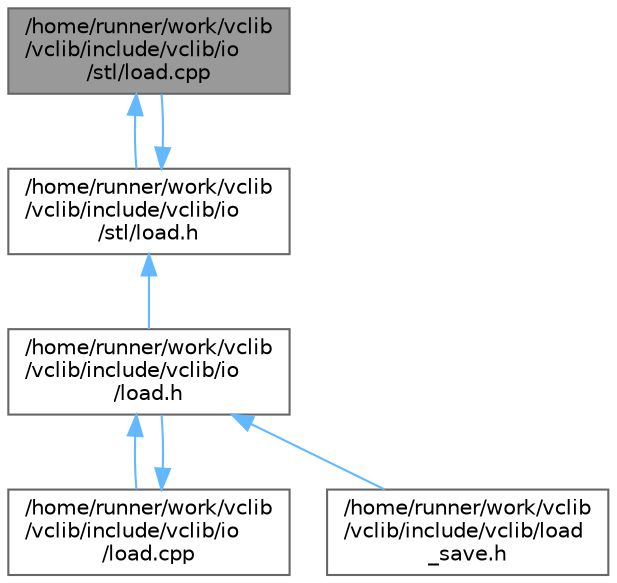 digraph "/home/runner/work/vclib/vclib/include/vclib/io/stl/load.cpp"
{
 // LATEX_PDF_SIZE
  bgcolor="transparent";
  edge [fontname=Helvetica,fontsize=10,labelfontname=Helvetica,labelfontsize=10];
  node [fontname=Helvetica,fontsize=10,shape=box,height=0.2,width=0.4];
  Node1 [label="/home/runner/work/vclib\l/vclib/include/vclib/io\l/stl/load.cpp",height=0.2,width=0.4,color="gray40", fillcolor="grey60", style="filled", fontcolor="black",tooltip=" "];
  Node1 -> Node2 [dir="back",color="steelblue1",style="solid"];
  Node2 [label="/home/runner/work/vclib\l/vclib/include/vclib/io\l/stl/load.h",height=0.2,width=0.4,color="grey40", fillcolor="white", style="filled",URL="$stl_2load_8h.html",tooltip=" "];
  Node2 -> Node3 [dir="back",color="steelblue1",style="solid"];
  Node3 [label="/home/runner/work/vclib\l/vclib/include/vclib/io\l/load.h",height=0.2,width=0.4,color="grey40", fillcolor="white", style="filled",URL="$load_8h.html",tooltip=" "];
  Node3 -> Node4 [dir="back",color="steelblue1",style="solid"];
  Node4 [label="/home/runner/work/vclib\l/vclib/include/vclib/io\l/load.cpp",height=0.2,width=0.4,color="grey40", fillcolor="white", style="filled",URL="$load_8cpp.html",tooltip=" "];
  Node4 -> Node3 [dir="back",color="steelblue1",style="solid"];
  Node3 -> Node5 [dir="back",color="steelblue1",style="solid"];
  Node5 [label="/home/runner/work/vclib\l/vclib/include/vclib/load\l_save.h",height=0.2,width=0.4,color="grey40", fillcolor="white", style="filled",URL="$load__save_8h.html",tooltip=" "];
  Node2 -> Node1 [dir="back",color="steelblue1",style="solid"];
}
